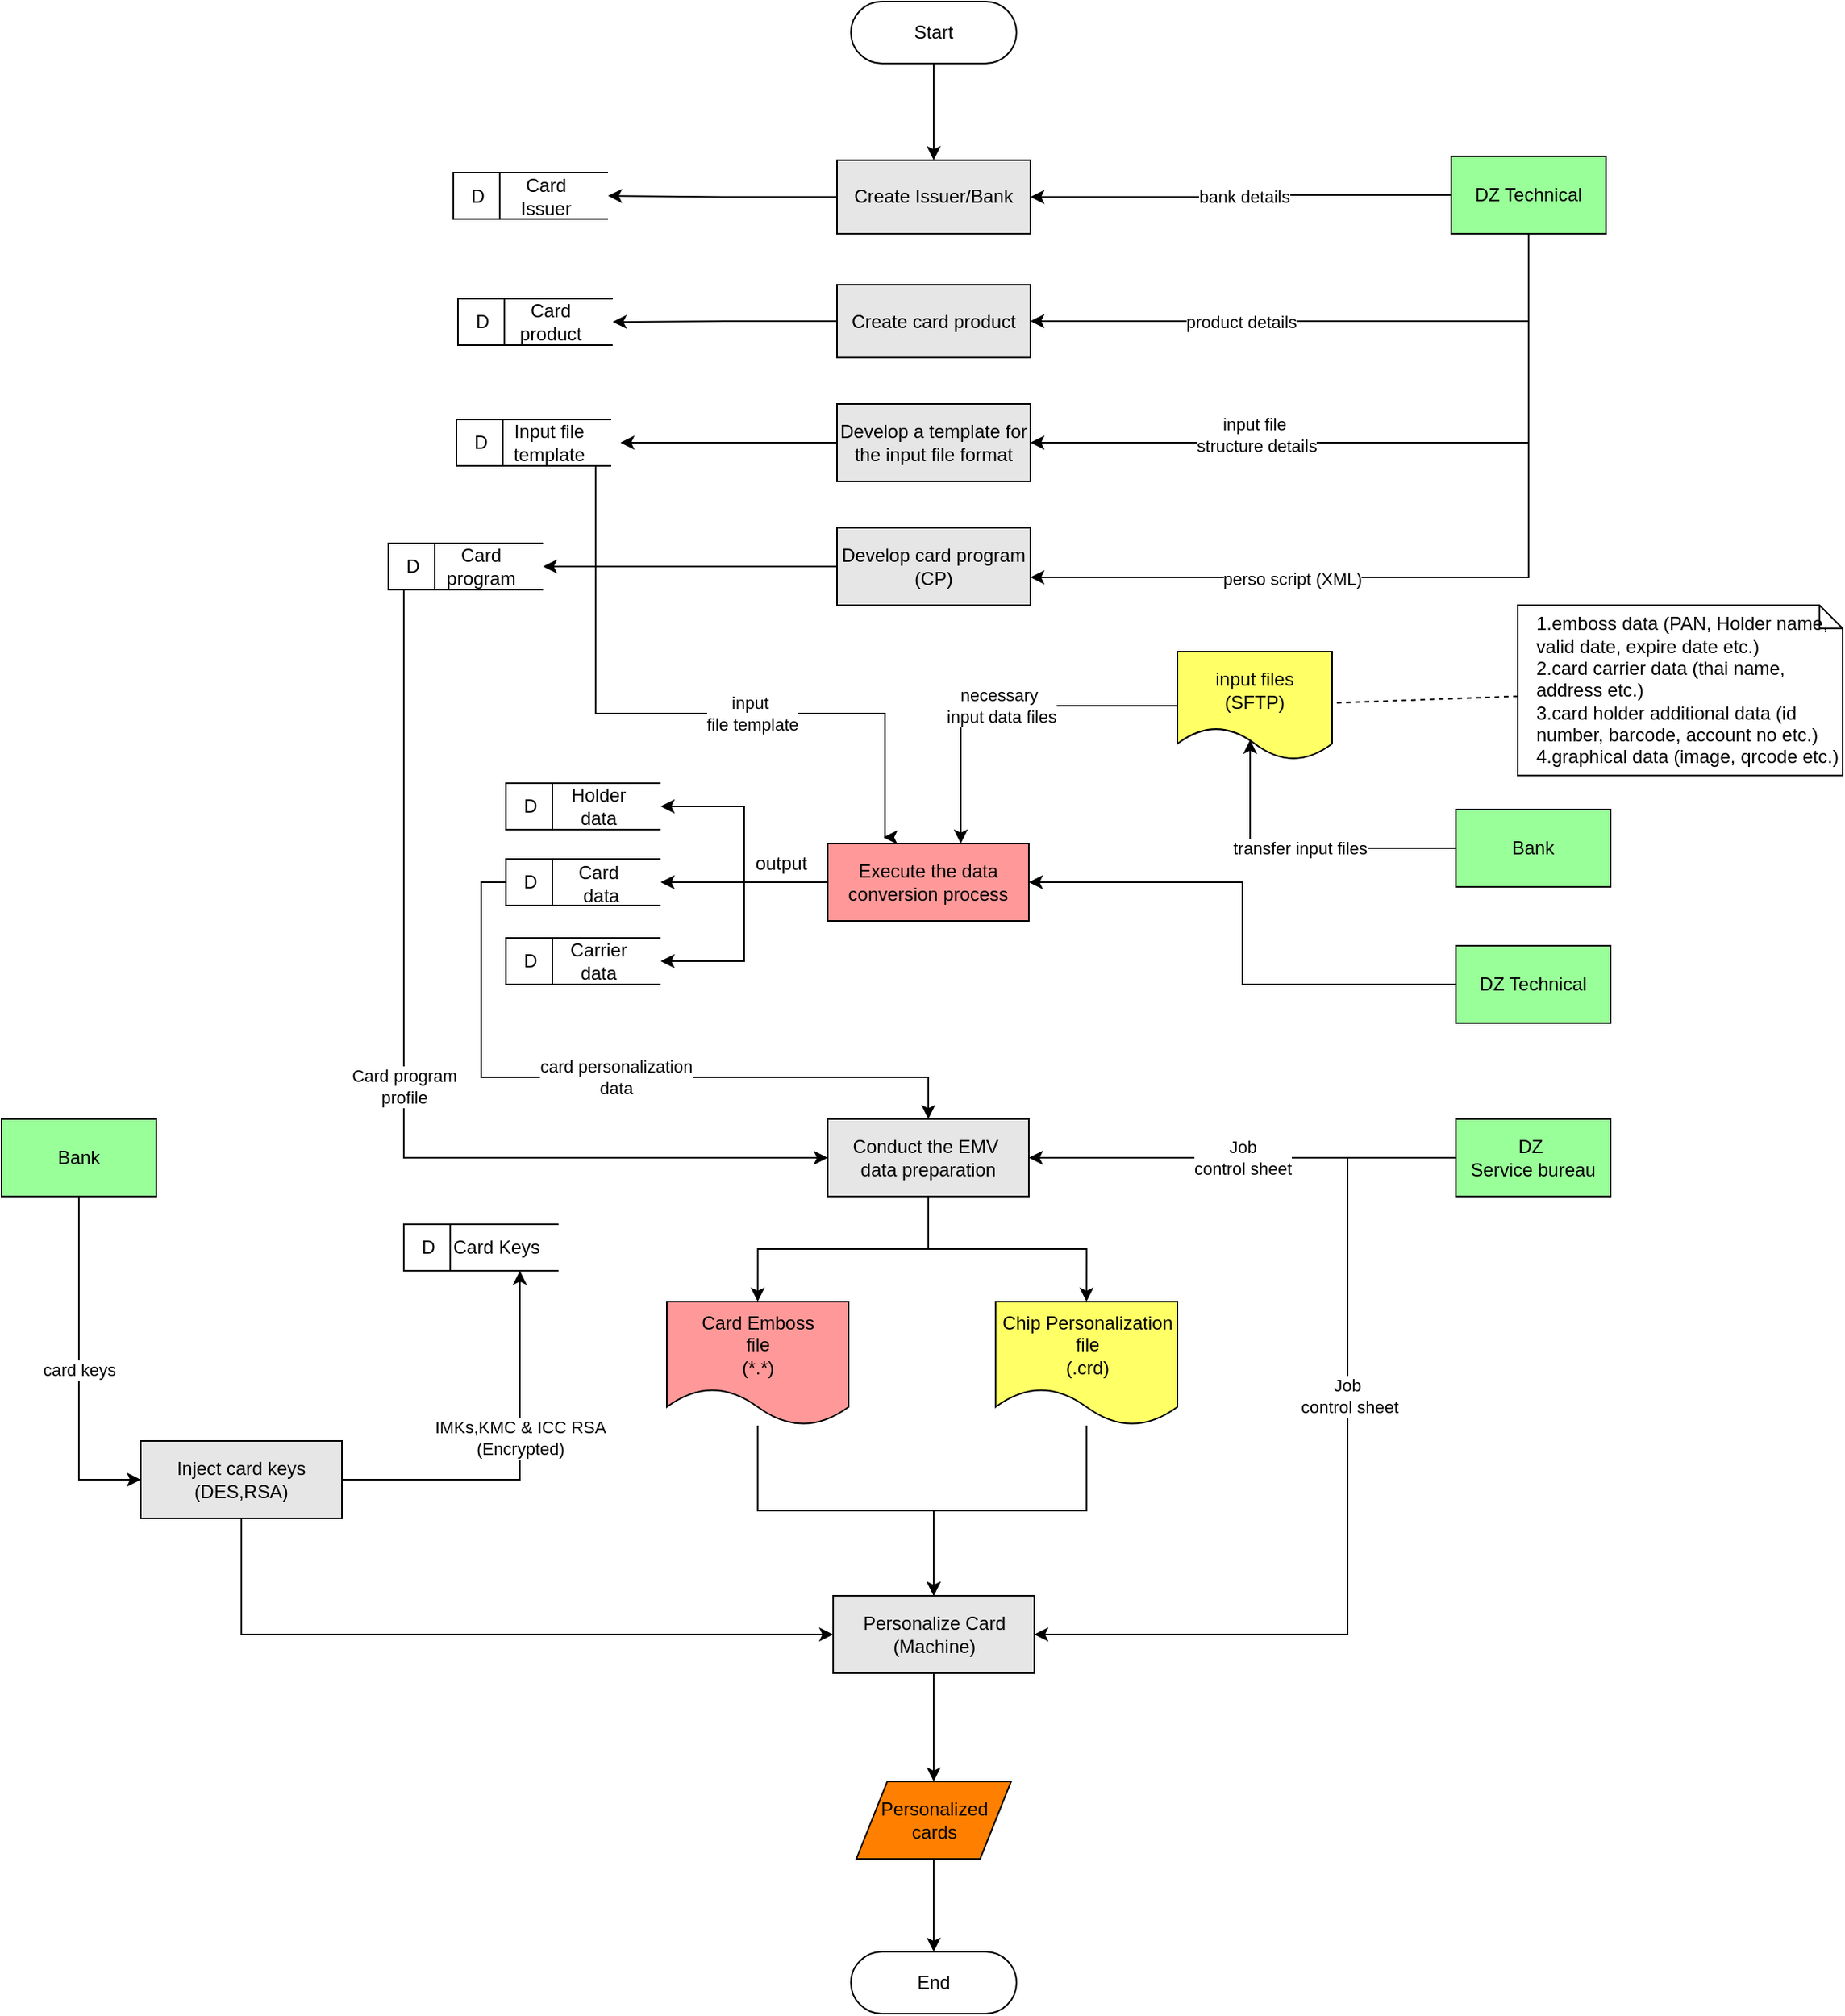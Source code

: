<mxfile version="23.1.1" type="github" pages="3">
  <diagram name="centralize model" id="p537BfbYChEt8frvit5T">
    <mxGraphModel dx="2117" dy="1727" grid="1" gridSize="10" guides="1" tooltips="1" connect="1" arrows="1" fold="1" page="1" pageScale="1" pageWidth="827" pageHeight="1169" math="0" shadow="0">
      <root>
        <mxCell id="0" />
        <mxCell id="1" parent="0" />
        <mxCell id="7GPe_TrnNlmMUH8Qy_VO-79" style="edgeStyle=orthogonalEdgeStyle;rounded=0;orthogonalLoop=1;jettySize=auto;html=1;entryX=1;entryY=0.5;entryDx=0;entryDy=0;" edge="1" parent="1" source="7GPe_TrnNlmMUH8Qy_VO-3" target="7GPe_TrnNlmMUH8Qy_VO-13">
          <mxGeometry relative="1" as="geometry" />
        </mxCell>
        <mxCell id="7GPe_TrnNlmMUH8Qy_VO-3" value="Execute the data conversion process" style="html=1;dashed=0;whiteSpace=wrap;fillColor=#FF9999;" vertex="1" parent="1">
          <mxGeometry x="324" y="434" width="130" height="50" as="geometry" />
        </mxCell>
        <mxCell id="7GPe_TrnNlmMUH8Qy_VO-6" value="&lt;div&gt;1.emboss data (PAN, Holder name, valid date, expire date etc.)&lt;br&gt;&lt;/div&gt;&lt;div&gt;2.card carrier data (thai name, address etc.)&lt;br&gt;&lt;/div&gt;&lt;div&gt;3.card holder additional data (id number, barcode, account no etc.)&lt;/div&gt;&lt;div&gt;4.graphical data (image, qrcode etc.)&lt;br&gt;&lt;/div&gt;" style="shape=note;size=15;align=left;spacingLeft=10;html=1;whiteSpace=wrap;" vertex="1" parent="1">
          <mxGeometry x="770" y="280" width="210" height="110" as="geometry" />
        </mxCell>
        <mxCell id="7GPe_TrnNlmMUH8Qy_VO-8" value="" style="edgeStyle=none;endArrow=none;dashed=1;html=1;rounded=0;" edge="1" source="7GPe_TrnNlmMUH8Qy_VO-6" parent="1" target="7GPe_TrnNlmMUH8Qy_VO-10">
          <mxGeometry x="1" relative="1" as="geometry">
            <mxPoint x="1070" y="140" as="targetPoint" />
          </mxGeometry>
        </mxCell>
        <mxCell id="7GPe_TrnNlmMUH8Qy_VO-51" value="&lt;div&gt;necessary&amp;nbsp;&lt;/div&gt;&lt;div&gt;input data files&lt;/div&gt;" style="edgeStyle=orthogonalEdgeStyle;rounded=0;orthogonalLoop=1;jettySize=auto;html=1;" edge="1" parent="1" source="7GPe_TrnNlmMUH8Qy_VO-10" target="7GPe_TrnNlmMUH8Qy_VO-3">
          <mxGeometry relative="1" as="geometry">
            <mxPoint x="550" y="349" as="sourcePoint" />
            <Array as="points">
              <mxPoint x="410" y="345" />
            </Array>
          </mxGeometry>
        </mxCell>
        <mxCell id="7GPe_TrnNlmMUH8Qy_VO-10" value="&lt;div&gt;input files&lt;/div&gt;&lt;div&gt;(SFTP)&lt;br&gt;&lt;/div&gt;" style="shape=document;whiteSpace=wrap;html=1;boundedLbl=1;dashed=0;flipH=1;fillColor=#FFFF66;" vertex="1" parent="1">
          <mxGeometry x="550" y="310" width="100" height="70" as="geometry" />
        </mxCell>
        <mxCell id="7GPe_TrnNlmMUH8Qy_VO-48" style="edgeStyle=orthogonalEdgeStyle;rounded=0;orthogonalLoop=1;jettySize=auto;html=1;entryX=1;entryY=0.5;entryDx=0;entryDy=0;" edge="1" parent="1" source="7GPe_TrnNlmMUH8Qy_VO-22" target="7GPe_TrnNlmMUH8Qy_VO-29">
          <mxGeometry relative="1" as="geometry" />
        </mxCell>
        <mxCell id="7GPe_TrnNlmMUH8Qy_VO-22" value="Create Issuer/Bank" style="html=1;dashed=0;whiteSpace=wrap;fillColor=#E6E6E6;" vertex="1" parent="1">
          <mxGeometry x="330" y="-7.5" width="125" height="47.5" as="geometry" />
        </mxCell>
        <mxCell id="7GPe_TrnNlmMUH8Qy_VO-24" style="edgeStyle=orthogonalEdgeStyle;rounded=0;orthogonalLoop=1;jettySize=auto;html=1;" edge="1" parent="1" source="7GPe_TrnNlmMUH8Qy_VO-23" target="7GPe_TrnNlmMUH8Qy_VO-22">
          <mxGeometry relative="1" as="geometry" />
        </mxCell>
        <mxCell id="7GPe_TrnNlmMUH8Qy_VO-27" value="bank details" style="edgeLabel;html=1;align=center;verticalAlign=middle;resizable=0;points=[];" vertex="1" connectable="0" parent="7GPe_TrnNlmMUH8Qy_VO-24">
          <mxGeometry y="2" relative="1" as="geometry">
            <mxPoint as="offset" />
          </mxGeometry>
        </mxCell>
        <mxCell id="7GPe_TrnNlmMUH8Qy_VO-26" value="product details" style="rounded=0;orthogonalLoop=1;jettySize=auto;html=1;entryX=1;entryY=0.5;entryDx=0;entryDy=0;exitX=0.5;exitY=1;exitDx=0;exitDy=0;edgeStyle=orthogonalEdgeStyle;" edge="1" parent="1" source="7GPe_TrnNlmMUH8Qy_VO-23" target="7GPe_TrnNlmMUH8Qy_VO-25">
          <mxGeometry x="0.287" relative="1" as="geometry">
            <mxPoint x="1" as="offset" />
          </mxGeometry>
        </mxCell>
        <mxCell id="7GPe_TrnNlmMUH8Qy_VO-49" style="edgeStyle=orthogonalEdgeStyle;rounded=0;orthogonalLoop=1;jettySize=auto;html=1;entryX=1;entryY=0.5;entryDx=0;entryDy=0;exitX=0.5;exitY=1;exitDx=0;exitDy=0;" edge="1" parent="1" source="7GPe_TrnNlmMUH8Qy_VO-23" target="7GPe_TrnNlmMUH8Qy_VO-46">
          <mxGeometry relative="1" as="geometry" />
        </mxCell>
        <mxCell id="7GPe_TrnNlmMUH8Qy_VO-59" value="&lt;div&gt;input file&amp;nbsp;&lt;/div&gt;&lt;div&gt;structure details&lt;/div&gt;" style="edgeLabel;html=1;align=center;verticalAlign=middle;resizable=0;points=[];" vertex="1" connectable="0" parent="7GPe_TrnNlmMUH8Qy_VO-49">
          <mxGeometry x="-0.306" y="5" relative="1" as="geometry">
            <mxPoint x="-153" y="-10" as="offset" />
          </mxGeometry>
        </mxCell>
        <mxCell id="7GPe_TrnNlmMUH8Qy_VO-23" value="DZ Technical" style="html=1;dashed=0;whiteSpace=wrap;fillColor=#99FF99;" vertex="1" parent="1">
          <mxGeometry x="727" y="-10" width="100" height="50" as="geometry" />
        </mxCell>
        <mxCell id="7GPe_TrnNlmMUH8Qy_VO-37" style="edgeStyle=orthogonalEdgeStyle;rounded=0;orthogonalLoop=1;jettySize=auto;html=1;entryX=1;entryY=0.5;entryDx=0;entryDy=0;" edge="1" parent="1" source="7GPe_TrnNlmMUH8Qy_VO-25" target="7GPe_TrnNlmMUH8Qy_VO-32">
          <mxGeometry relative="1" as="geometry">
            <mxPoint x="190" y="100" as="targetPoint" />
          </mxGeometry>
        </mxCell>
        <mxCell id="7GPe_TrnNlmMUH8Qy_VO-25" value="Create card product" style="html=1;dashed=0;whiteSpace=wrap;fillColor=#E6E6E6;" vertex="1" parent="1">
          <mxGeometry x="330" y="73" width="125" height="47" as="geometry" />
        </mxCell>
        <mxCell id="7GPe_TrnNlmMUH8Qy_VO-28" value="" style="group" vertex="1" connectable="0" parent="1">
          <mxGeometry x="82" y="0.5" width="100" height="30" as="geometry" />
        </mxCell>
        <mxCell id="7GPe_TrnNlmMUH8Qy_VO-29" value="&amp;nbsp; D" style="html=1;dashed=0;whiteSpace=wrap;shape=mxgraph.dfd.dataStoreID;align=left;spacingLeft=3;points=[[0,0],[0.5,0],[1,0],[0,0.5],[1,0.5],[0,1],[0.5,1],[1,1]];" vertex="1" parent="7GPe_TrnNlmMUH8Qy_VO-28">
          <mxGeometry width="100" height="30" as="geometry" />
        </mxCell>
        <mxCell id="7GPe_TrnNlmMUH8Qy_VO-30" value="Card Issuer" style="text;strokeColor=none;align=center;fillColor=none;html=1;verticalAlign=middle;whiteSpace=wrap;rounded=0;" vertex="1" parent="7GPe_TrnNlmMUH8Qy_VO-28">
          <mxGeometry x="30" width="60" height="30" as="geometry" />
        </mxCell>
        <mxCell id="7GPe_TrnNlmMUH8Qy_VO-31" value="" style="group" vertex="1" connectable="0" parent="1">
          <mxGeometry x="70" y="87" width="100" height="30" as="geometry" />
        </mxCell>
        <mxCell id="7GPe_TrnNlmMUH8Qy_VO-32" value="&amp;nbsp; D" style="html=1;dashed=0;whiteSpace=wrap;shape=mxgraph.dfd.dataStoreID;align=left;spacingLeft=3;points=[[0,0],[0.5,0],[1,0],[0,0.5],[1,0.5],[0,1],[0.5,1],[1,1]];" vertex="1" parent="7GPe_TrnNlmMUH8Qy_VO-31">
          <mxGeometry x="15" y="-5" width="100" height="30" as="geometry" />
        </mxCell>
        <mxCell id="7GPe_TrnNlmMUH8Qy_VO-33" value="Card product" style="text;strokeColor=none;align=center;fillColor=none;html=1;verticalAlign=middle;whiteSpace=wrap;rounded=0;" vertex="1" parent="7GPe_TrnNlmMUH8Qy_VO-31">
          <mxGeometry x="60" y="-5" width="30" height="30" as="geometry" />
        </mxCell>
        <mxCell id="7GPe_TrnNlmMUH8Qy_VO-39" value="transfer input files" style="edgeStyle=orthogonalEdgeStyle;rounded=0;orthogonalLoop=1;jettySize=auto;html=1;entryX=0.53;entryY=0.814;entryDx=0;entryDy=0;entryPerimeter=0;" edge="1" parent="1" source="7GPe_TrnNlmMUH8Qy_VO-38" target="7GPe_TrnNlmMUH8Qy_VO-10">
          <mxGeometry relative="1" as="geometry">
            <mxPoint x="600" y="384" as="targetPoint" />
          </mxGeometry>
        </mxCell>
        <mxCell id="7GPe_TrnNlmMUH8Qy_VO-38" value="Bank" style="html=1;dashed=0;whiteSpace=wrap;fillColor=#99FF99;" vertex="1" parent="1">
          <mxGeometry x="730" y="412" width="100" height="50" as="geometry" />
        </mxCell>
        <mxCell id="7GPe_TrnNlmMUH8Qy_VO-57" style="edgeStyle=orthogonalEdgeStyle;rounded=0;orthogonalLoop=1;jettySize=auto;html=1;" edge="1" parent="1" source="7GPe_TrnNlmMUH8Qy_VO-46">
          <mxGeometry relative="1" as="geometry">
            <mxPoint x="190" y="175" as="targetPoint" />
          </mxGeometry>
        </mxCell>
        <mxCell id="7GPe_TrnNlmMUH8Qy_VO-46" value="Develop a template for the input file format" style="html=1;dashed=0;whiteSpace=wrap;fillColor=#E6E6E6;" vertex="1" parent="1">
          <mxGeometry x="330" y="150" width="125" height="50" as="geometry" />
        </mxCell>
        <mxCell id="7GPe_TrnNlmMUH8Qy_VO-53" value="" style="group" vertex="1" connectable="0" parent="1">
          <mxGeometry x="84" y="160" width="100" height="30" as="geometry" />
        </mxCell>
        <mxCell id="7GPe_TrnNlmMUH8Qy_VO-54" value="&amp;nbsp; D" style="html=1;dashed=0;whiteSpace=wrap;shape=mxgraph.dfd.dataStoreID;align=left;spacingLeft=3;points=[[0,0],[0.5,0],[1,0],[0,0.5],[1,0.5],[0,1],[0.5,1],[1,1]];" vertex="1" parent="7GPe_TrnNlmMUH8Qy_VO-53">
          <mxGeometry width="100" height="30" as="geometry" />
        </mxCell>
        <mxCell id="7GPe_TrnNlmMUH8Qy_VO-55" value="Input file template" style="text;strokeColor=none;align=center;fillColor=none;html=1;verticalAlign=middle;whiteSpace=wrap;rounded=0;" vertex="1" parent="7GPe_TrnNlmMUH8Qy_VO-53">
          <mxGeometry x="30" width="60" height="30" as="geometry" />
        </mxCell>
        <mxCell id="7GPe_TrnNlmMUH8Qy_VO-58" value="&lt;div&gt;input&amp;nbsp;&lt;/div&gt;&lt;div&gt;file template&lt;/div&gt;" style="rounded=0;orthogonalLoop=1;jettySize=auto;html=1;edgeStyle=orthogonalEdgeStyle;exitX=1;exitY=1;exitDx=0;exitDy=0;" edge="1" parent="1" source="7GPe_TrnNlmMUH8Qy_VO-55">
          <mxGeometry x="0.217" relative="1" as="geometry">
            <mxPoint x="300" y="310" as="sourcePoint" />
            <mxPoint x="360" y="430" as="targetPoint" />
            <Array as="points">
              <mxPoint x="174" y="350" />
              <mxPoint x="361" y="350" />
            </Array>
            <mxPoint as="offset" />
          </mxGeometry>
        </mxCell>
        <mxCell id="7GPe_TrnNlmMUH8Qy_VO-65" style="edgeStyle=orthogonalEdgeStyle;rounded=0;orthogonalLoop=1;jettySize=auto;html=1;entryX=1;entryY=0.5;entryDx=0;entryDy=0;" edge="1" parent="1" source="7GPe_TrnNlmMUH8Qy_VO-60" target="7GPe_TrnNlmMUH8Qy_VO-63">
          <mxGeometry relative="1" as="geometry">
            <mxPoint x="280" y="255" as="targetPoint" />
          </mxGeometry>
        </mxCell>
        <mxCell id="7GPe_TrnNlmMUH8Qy_VO-60" value="Develop card program (CP)" style="html=1;dashed=0;whiteSpace=wrap;fillColor=#E6E6E6;" vertex="1" parent="1">
          <mxGeometry x="330" y="230" width="125" height="50" as="geometry" />
        </mxCell>
        <mxCell id="7GPe_TrnNlmMUH8Qy_VO-61" style="edgeStyle=orthogonalEdgeStyle;rounded=0;orthogonalLoop=1;jettySize=auto;html=1;entryX=1;entryY=0.64;entryDx=0;entryDy=0;entryPerimeter=0;" edge="1" parent="1" source="7GPe_TrnNlmMUH8Qy_VO-23" target="7GPe_TrnNlmMUH8Qy_VO-60">
          <mxGeometry relative="1" as="geometry">
            <Array as="points">
              <mxPoint x="777" y="262" />
            </Array>
          </mxGeometry>
        </mxCell>
        <mxCell id="7GPe_TrnNlmMUH8Qy_VO-66" value="perso script (XML)" style="edgeLabel;html=1;align=center;verticalAlign=middle;resizable=0;points=[];" vertex="1" connectable="0" parent="7GPe_TrnNlmMUH8Qy_VO-61">
          <mxGeometry x="0.379" y="1" relative="1" as="geometry">
            <mxPoint as="offset" />
          </mxGeometry>
        </mxCell>
        <mxCell id="7GPe_TrnNlmMUH8Qy_VO-62" value="" style="group" vertex="1" connectable="0" parent="1">
          <mxGeometry x="40" y="240" width="100" height="30" as="geometry" />
        </mxCell>
        <mxCell id="7GPe_TrnNlmMUH8Qy_VO-63" value="&amp;nbsp; D" style="html=1;dashed=0;whiteSpace=wrap;shape=mxgraph.dfd.dataStoreID;align=left;spacingLeft=3;points=[[0,0],[0.5,0],[1,0],[0,0.5],[1,0.5],[0,1],[0.5,1],[1,1]];" vertex="1" parent="7GPe_TrnNlmMUH8Qy_VO-62">
          <mxGeometry width="100" height="30" as="geometry" />
        </mxCell>
        <mxCell id="7GPe_TrnNlmMUH8Qy_VO-64" value="Card program" style="text;strokeColor=none;align=center;fillColor=none;html=1;verticalAlign=middle;whiteSpace=wrap;rounded=0;" vertex="1" parent="7GPe_TrnNlmMUH8Qy_VO-62">
          <mxGeometry x="30" width="60" height="30" as="geometry" />
        </mxCell>
        <mxCell id="7GPe_TrnNlmMUH8Qy_VO-70" style="edgeStyle=orthogonalEdgeStyle;rounded=0;orthogonalLoop=1;jettySize=auto;html=1;entryX=1;entryY=0.5;entryDx=0;entryDy=0;" edge="1" parent="1" source="7GPe_TrnNlmMUH8Qy_VO-69" target="7GPe_TrnNlmMUH8Qy_VO-3">
          <mxGeometry relative="1" as="geometry" />
        </mxCell>
        <mxCell id="7GPe_TrnNlmMUH8Qy_VO-69" value="DZ Technical" style="html=1;dashed=0;whiteSpace=wrap;fillColor=#99FF99;" vertex="1" parent="1">
          <mxGeometry x="730" y="500" width="100" height="50" as="geometry" />
        </mxCell>
        <mxCell id="7GPe_TrnNlmMUH8Qy_VO-88" style="edgeStyle=orthogonalEdgeStyle;rounded=0;orthogonalLoop=1;jettySize=auto;html=1;entryX=0.5;entryY=0;entryDx=0;entryDy=0;" edge="1" parent="1" source="7GPe_TrnNlmMUH8Qy_VO-78" target="7GPe_TrnNlmMUH8Qy_VO-86">
          <mxGeometry relative="1" as="geometry" />
        </mxCell>
        <mxCell id="7GPe_TrnNlmMUH8Qy_VO-89" style="edgeStyle=orthogonalEdgeStyle;rounded=0;orthogonalLoop=1;jettySize=auto;html=1;entryX=0.5;entryY=0;entryDx=0;entryDy=0;" edge="1" parent="1" source="7GPe_TrnNlmMUH8Qy_VO-78" target="7GPe_TrnNlmMUH8Qy_VO-87">
          <mxGeometry relative="1" as="geometry" />
        </mxCell>
        <mxCell id="7GPe_TrnNlmMUH8Qy_VO-78" value="&lt;div&gt;Conduct the EMV&amp;nbsp;&lt;/div&gt;&lt;div&gt;data preparation&lt;/div&gt;" style="html=1;dashed=0;whiteSpace=wrap;fillColor=#E6E6E6;" vertex="1" parent="1">
          <mxGeometry x="324" y="612" width="130" height="50" as="geometry" />
        </mxCell>
        <mxCell id="7GPe_TrnNlmMUH8Qy_VO-18" value="" style="group;fillColor=#00CC00;container=0;" vertex="1" connectable="0" parent="1">
          <mxGeometry x="116" y="495" width="100" height="30" as="geometry" />
        </mxCell>
        <mxCell id="7GPe_TrnNlmMUH8Qy_VO-73" style="edgeStyle=orthogonalEdgeStyle;rounded=0;orthogonalLoop=1;jettySize=auto;html=1;entryX=1;entryY=0.5;entryDx=0;entryDy=0;exitX=0;exitY=0.5;exitDx=0;exitDy=0;" edge="1" parent="1" source="7GPe_TrnNlmMUH8Qy_VO-3" target="7GPe_TrnNlmMUH8Qy_VO-19">
          <mxGeometry relative="1" as="geometry">
            <mxPoint x="228" y="459" as="sourcePoint" />
          </mxGeometry>
        </mxCell>
        <mxCell id="7GPe_TrnNlmMUH8Qy_VO-75" style="edgeStyle=orthogonalEdgeStyle;rounded=0;orthogonalLoop=1;jettySize=auto;html=1;entryX=1;entryY=0.5;entryDx=0;entryDy=0;exitX=0;exitY=0.5;exitDx=0;exitDy=0;" edge="1" parent="1" source="7GPe_TrnNlmMUH8Qy_VO-3" target="7GPe_TrnNlmMUH8Qy_VO-15">
          <mxGeometry relative="1" as="geometry">
            <mxPoint x="228" y="459" as="sourcePoint" />
          </mxGeometry>
        </mxCell>
        <mxCell id="7GPe_TrnNlmMUH8Qy_VO-85" value="card personalization &lt;br&gt;&lt;div&gt;data&lt;/div&gt;" style="edgeStyle=orthogonalEdgeStyle;rounded=0;orthogonalLoop=1;jettySize=auto;html=1;entryX=0.5;entryY=0;entryDx=0;entryDy=0;" edge="1" parent="1" source="7GPe_TrnNlmMUH8Qy_VO-13" target="7GPe_TrnNlmMUH8Qy_VO-78">
          <mxGeometry relative="1" as="geometry">
            <Array as="points">
              <mxPoint x="100" y="459" />
              <mxPoint x="100" y="585" />
            </Array>
          </mxGeometry>
        </mxCell>
        <mxCell id="7GPe_TrnNlmMUH8Qy_VO-13" value="&amp;nbsp; D" style="html=1;dashed=0;whiteSpace=wrap;shape=mxgraph.dfd.dataStoreID;align=left;spacingLeft=3;points=[[0,0],[0.5,0],[1,0],[0,0.5],[1,0.5],[0,1],[0.5,1],[1,1]];container=0;" vertex="1" parent="1">
          <mxGeometry x="116" y="444" width="100" height="30" as="geometry" />
        </mxCell>
        <mxCell id="7GPe_TrnNlmMUH8Qy_VO-14" value="&lt;div&gt;Card&lt;/div&gt;&lt;div&gt;&amp;nbsp;data&lt;/div&gt;" style="text;strokeColor=none;align=center;fillColor=none;html=1;verticalAlign=middle;whiteSpace=wrap;rounded=0;container=0;" vertex="1" parent="1">
          <mxGeometry x="146" y="445" width="60" height="30" as="geometry" />
        </mxCell>
        <mxCell id="7GPe_TrnNlmMUH8Qy_VO-15" value="&amp;nbsp; D" style="html=1;dashed=0;whiteSpace=wrap;shape=mxgraph.dfd.dataStoreID;align=left;spacingLeft=3;points=[[0,0],[0.5,0],[1,0],[0,0.5],[1,0.5],[0,1],[0.5,1],[1,1]];container=0;" vertex="1" parent="1">
          <mxGeometry x="116" y="495" width="100" height="30" as="geometry" />
        </mxCell>
        <mxCell id="7GPe_TrnNlmMUH8Qy_VO-16" value="Carrier data" style="text;strokeColor=none;align=center;fillColor=none;html=1;verticalAlign=middle;whiteSpace=wrap;rounded=0;container=0;" vertex="1" parent="1">
          <mxGeometry x="146" y="495" width="60" height="30" as="geometry" />
        </mxCell>
        <mxCell id="7GPe_TrnNlmMUH8Qy_VO-19" value="&amp;nbsp; D" style="html=1;dashed=0;whiteSpace=wrap;shape=mxgraph.dfd.dataStoreID;align=left;spacingLeft=3;points=[[0,0],[0.5,0],[1,0],[0,0.5],[1,0.5],[0,1],[0.5,1],[1,1]];container=0;" vertex="1" parent="1">
          <mxGeometry x="116" y="395" width="100" height="30" as="geometry" />
        </mxCell>
        <mxCell id="7GPe_TrnNlmMUH8Qy_VO-20" value="Holder data" style="text;strokeColor=none;align=center;fillColor=none;html=1;verticalAlign=middle;whiteSpace=wrap;rounded=0;container=0;" vertex="1" parent="1">
          <mxGeometry x="146" y="395" width="60" height="30" as="geometry" />
        </mxCell>
        <mxCell id="7GPe_TrnNlmMUH8Qy_VO-80" value="output" style="text;strokeColor=none;align=center;fillColor=none;html=1;verticalAlign=middle;whiteSpace=wrap;rounded=0;" vertex="1" parent="1">
          <mxGeometry x="264" y="432" width="60" height="30" as="geometry" />
        </mxCell>
        <mxCell id="7GPe_TrnNlmMUH8Qy_VO-82" value="&lt;div&gt;Card program&lt;/div&gt;&lt;div&gt;profile&lt;br&gt;&lt;/div&gt;" style="edgeStyle=orthogonalEdgeStyle;rounded=0;orthogonalLoop=1;jettySize=auto;html=1;entryX=0;entryY=0.5;entryDx=0;entryDy=0;" edge="1" parent="1" source="7GPe_TrnNlmMUH8Qy_VO-63" target="7GPe_TrnNlmMUH8Qy_VO-78">
          <mxGeometry relative="1" as="geometry">
            <mxPoint x="50" y="290" as="sourcePoint" />
            <Array as="points">
              <mxPoint x="50" y="637" />
            </Array>
          </mxGeometry>
        </mxCell>
        <mxCell id="7GPe_TrnNlmMUH8Qy_VO-84" value="Job&lt;div&gt;control sheet&lt;/div&gt;" style="edgeStyle=orthogonalEdgeStyle;rounded=0;orthogonalLoop=1;jettySize=auto;html=1;entryX=1;entryY=0.5;entryDx=0;entryDy=0;" edge="1" parent="1" source="7GPe_TrnNlmMUH8Qy_VO-83" target="7GPe_TrnNlmMUH8Qy_VO-78">
          <mxGeometry relative="1" as="geometry" />
        </mxCell>
        <mxCell id="7GPe_TrnNlmMUH8Qy_VO-91" style="edgeStyle=orthogonalEdgeStyle;rounded=0;orthogonalLoop=1;jettySize=auto;html=1;entryX=1;entryY=0.5;entryDx=0;entryDy=0;" edge="1" parent="1" source="7GPe_TrnNlmMUH8Qy_VO-83" target="7GPe_TrnNlmMUH8Qy_VO-90">
          <mxGeometry relative="1" as="geometry">
            <Array as="points">
              <mxPoint x="660" y="637" />
              <mxPoint x="660" y="945" />
            </Array>
          </mxGeometry>
        </mxCell>
        <mxCell id="7GPe_TrnNlmMUH8Qy_VO-95" value="&lt;div&gt;Job&amp;nbsp;&lt;/div&gt;&lt;div&gt;control sheet&lt;/div&gt;" style="edgeLabel;html=1;align=center;verticalAlign=middle;resizable=0;points=[];" vertex="1" connectable="0" parent="7GPe_TrnNlmMUH8Qy_VO-91">
          <mxGeometry x="-0.228" y="1" relative="1" as="geometry">
            <mxPoint as="offset" />
          </mxGeometry>
        </mxCell>
        <mxCell id="7GPe_TrnNlmMUH8Qy_VO-83" value="&lt;div&gt;DZ&amp;nbsp;&lt;/div&gt;&lt;div&gt;Service bureau&lt;/div&gt;" style="html=1;dashed=0;whiteSpace=wrap;fillColor=#99FF99;" vertex="1" parent="1">
          <mxGeometry x="730" y="612" width="100" height="50" as="geometry" />
        </mxCell>
        <mxCell id="7GPe_TrnNlmMUH8Qy_VO-92" style="edgeStyle=orthogonalEdgeStyle;rounded=0;orthogonalLoop=1;jettySize=auto;html=1;entryX=0.5;entryY=0;entryDx=0;entryDy=0;" edge="1" parent="1" source="7GPe_TrnNlmMUH8Qy_VO-86" target="7GPe_TrnNlmMUH8Qy_VO-90">
          <mxGeometry relative="1" as="geometry" />
        </mxCell>
        <mxCell id="7GPe_TrnNlmMUH8Qy_VO-86" value="&lt;div&gt;Chip Personalization&lt;/div&gt;&lt;div&gt;file&lt;/div&gt;&lt;div&gt;(.crd)&lt;br&gt;&lt;/div&gt;" style="shape=document;whiteSpace=wrap;html=1;boundedLbl=1;dashed=0;flipH=1;fillColor=#FFFF66;" vertex="1" parent="1">
          <mxGeometry x="432.5" y="730" width="117.5" height="80" as="geometry" />
        </mxCell>
        <mxCell id="7GPe_TrnNlmMUH8Qy_VO-93" style="edgeStyle=orthogonalEdgeStyle;rounded=0;orthogonalLoop=1;jettySize=auto;html=1;" edge="1" parent="1" source="7GPe_TrnNlmMUH8Qy_VO-87" target="7GPe_TrnNlmMUH8Qy_VO-90">
          <mxGeometry relative="1" as="geometry" />
        </mxCell>
        <mxCell id="7GPe_TrnNlmMUH8Qy_VO-87" value="&lt;div&gt;Card Emboss&lt;/div&gt;&lt;div&gt;file&lt;/div&gt;&lt;div&gt;(*.*)&lt;br&gt;&lt;/div&gt;" style="shape=document;whiteSpace=wrap;html=1;boundedLbl=1;dashed=0;flipH=1;fillColor=#FF9999;" vertex="1" parent="1">
          <mxGeometry x="220" y="730" width="117.5" height="80" as="geometry" />
        </mxCell>
        <mxCell id="7GPe_TrnNlmMUH8Qy_VO-97" style="edgeStyle=orthogonalEdgeStyle;rounded=0;orthogonalLoop=1;jettySize=auto;html=1;" edge="1" parent="1" source="7GPe_TrnNlmMUH8Qy_VO-90" target="7GPe_TrnNlmMUH8Qy_VO-96">
          <mxGeometry relative="1" as="geometry" />
        </mxCell>
        <mxCell id="7GPe_TrnNlmMUH8Qy_VO-90" value="&lt;div&gt;Personalize Card&lt;/div&gt;&lt;div&gt;(Machine)&lt;br&gt;&lt;/div&gt;" style="html=1;dashed=0;whiteSpace=wrap;fillColor=#E6E6E6;" vertex="1" parent="1">
          <mxGeometry x="327.5" y="920" width="130" height="50" as="geometry" />
        </mxCell>
        <mxCell id="7GPe_TrnNlmMUH8Qy_VO-101" style="edgeStyle=orthogonalEdgeStyle;rounded=0;orthogonalLoop=1;jettySize=auto;html=1;" edge="1" parent="1" source="7GPe_TrnNlmMUH8Qy_VO-96" target="7GPe_TrnNlmMUH8Qy_VO-100">
          <mxGeometry relative="1" as="geometry" />
        </mxCell>
        <mxCell id="7GPe_TrnNlmMUH8Qy_VO-96" value="Personalized cards" style="shape=parallelogram;perimeter=parallelogramPerimeter;whiteSpace=wrap;html=1;dashed=0;fillColor=#FF8000;" vertex="1" parent="1">
          <mxGeometry x="342.5" y="1040" width="100" height="50" as="geometry" />
        </mxCell>
        <mxCell id="7GPe_TrnNlmMUH8Qy_VO-99" style="edgeStyle=orthogonalEdgeStyle;rounded=0;orthogonalLoop=1;jettySize=auto;html=1;entryX=0.5;entryY=0;entryDx=0;entryDy=0;" edge="1" parent="1" source="7GPe_TrnNlmMUH8Qy_VO-98" target="7GPe_TrnNlmMUH8Qy_VO-22">
          <mxGeometry relative="1" as="geometry" />
        </mxCell>
        <mxCell id="7GPe_TrnNlmMUH8Qy_VO-98" value="Start" style="html=1;dashed=0;whiteSpace=wrap;shape=mxgraph.dfd.start" vertex="1" parent="1">
          <mxGeometry x="339" y="-110" width="107" height="40" as="geometry" />
        </mxCell>
        <mxCell id="7GPe_TrnNlmMUH8Qy_VO-100" value="End" style="html=1;dashed=0;whiteSpace=wrap;shape=mxgraph.dfd.start" vertex="1" parent="1">
          <mxGeometry x="339" y="1150" width="107" height="40" as="geometry" />
        </mxCell>
        <mxCell id="7GPe_TrnNlmMUH8Qy_VO-106" style="edgeStyle=orthogonalEdgeStyle;rounded=0;orthogonalLoop=1;jettySize=auto;html=1;entryX=0;entryY=0.5;entryDx=0;entryDy=0;exitX=0.5;exitY=1;exitDx=0;exitDy=0;" edge="1" parent="1" source="7GPe_TrnNlmMUH8Qy_VO-103" target="7GPe_TrnNlmMUH8Qy_VO-90">
          <mxGeometry relative="1" as="geometry">
            <Array as="points">
              <mxPoint x="-55" y="945" />
            </Array>
          </mxGeometry>
        </mxCell>
        <mxCell id="7GPe_TrnNlmMUH8Qy_VO-112" style="edgeStyle=orthogonalEdgeStyle;rounded=0;orthogonalLoop=1;jettySize=auto;html=1;entryX=0.75;entryY=1;entryDx=0;entryDy=0;" edge="1" parent="1" source="7GPe_TrnNlmMUH8Qy_VO-103" target="7GPe_TrnNlmMUH8Qy_VO-109">
          <mxGeometry relative="1" as="geometry" />
        </mxCell>
        <mxCell id="7GPe_TrnNlmMUH8Qy_VO-113" value="&lt;div&gt;IMKs,KMC &amp;amp; ICC RSA&lt;/div&gt;&lt;div&gt;(Encrypted)&lt;/div&gt;" style="edgeLabel;html=1;align=center;verticalAlign=middle;resizable=0;points=[];" vertex="1" connectable="0" parent="7GPe_TrnNlmMUH8Qy_VO-112">
          <mxGeometry x="0.136" relative="1" as="geometry">
            <mxPoint as="offset" />
          </mxGeometry>
        </mxCell>
        <mxCell id="7GPe_TrnNlmMUH8Qy_VO-103" value="&lt;div&gt;Inject card keys&lt;/div&gt;&lt;div&gt;(DES,RSA)&lt;br&gt;&lt;/div&gt;" style="html=1;dashed=0;whiteSpace=wrap;fillColor=#E6E6E6;" vertex="1" parent="1">
          <mxGeometry x="-120" y="820" width="130" height="50" as="geometry" />
        </mxCell>
        <mxCell id="7GPe_TrnNlmMUH8Qy_VO-105" value="card keys" style="edgeStyle=orthogonalEdgeStyle;rounded=0;orthogonalLoop=1;jettySize=auto;html=1;entryX=0;entryY=0.5;entryDx=0;entryDy=0;" edge="1" parent="1" source="7GPe_TrnNlmMUH8Qy_VO-104" target="7GPe_TrnNlmMUH8Qy_VO-103">
          <mxGeometry relative="1" as="geometry" />
        </mxCell>
        <mxCell id="7GPe_TrnNlmMUH8Qy_VO-104" value="Bank" style="html=1;dashed=0;whiteSpace=wrap;fillColor=#99FF99;" vertex="1" parent="1">
          <mxGeometry x="-210" y="612" width="100" height="50" as="geometry" />
        </mxCell>
        <mxCell id="7GPe_TrnNlmMUH8Qy_VO-107" value="" style="group" vertex="1" connectable="0" parent="1">
          <mxGeometry x="50" y="680" width="100" height="30" as="geometry" />
        </mxCell>
        <mxCell id="7GPe_TrnNlmMUH8Qy_VO-108" value="&amp;nbsp; D" style="html=1;dashed=0;whiteSpace=wrap;shape=mxgraph.dfd.dataStoreID;align=left;spacingLeft=3;points=[[0,0],[0.5,0],[1,0],[0,0.5],[1,0.5],[0,1],[0.5,1],[1,1]];" vertex="1" parent="7GPe_TrnNlmMUH8Qy_VO-107">
          <mxGeometry width="100" height="30" as="geometry" />
        </mxCell>
        <mxCell id="7GPe_TrnNlmMUH8Qy_VO-109" value="Card Keys" style="text;strokeColor=none;align=center;fillColor=none;html=1;verticalAlign=middle;whiteSpace=wrap;rounded=0;" vertex="1" parent="7GPe_TrnNlmMUH8Qy_VO-107">
          <mxGeometry x="30" width="60" height="30" as="geometry" />
        </mxCell>
      </root>
    </mxGraphModel>
  </diagram>
  <diagram id="9T_5J_mIrMXlhwAe_HN3" name="delegate model">
    <mxGraphModel dx="1290" dy="558" grid="1" gridSize="10" guides="1" tooltips="1" connect="1" arrows="1" fold="1" page="1" pageScale="1" pageWidth="827" pageHeight="1169" math="0" shadow="0">
      <root>
        <mxCell id="0" />
        <mxCell id="1" parent="0" />
      </root>
    </mxGraphModel>
  </diagram>
  <diagram id="ulSLRUHP-Ur9G5Vhskx1" name="instant model">
    <mxGraphModel dx="1290" dy="558" grid="1" gridSize="10" guides="1" tooltips="1" connect="1" arrows="1" fold="1" page="1" pageScale="1" pageWidth="827" pageHeight="1169" math="0" shadow="0">
      <root>
        <mxCell id="0" />
        <mxCell id="1" parent="0" />
      </root>
    </mxGraphModel>
  </diagram>
</mxfile>
